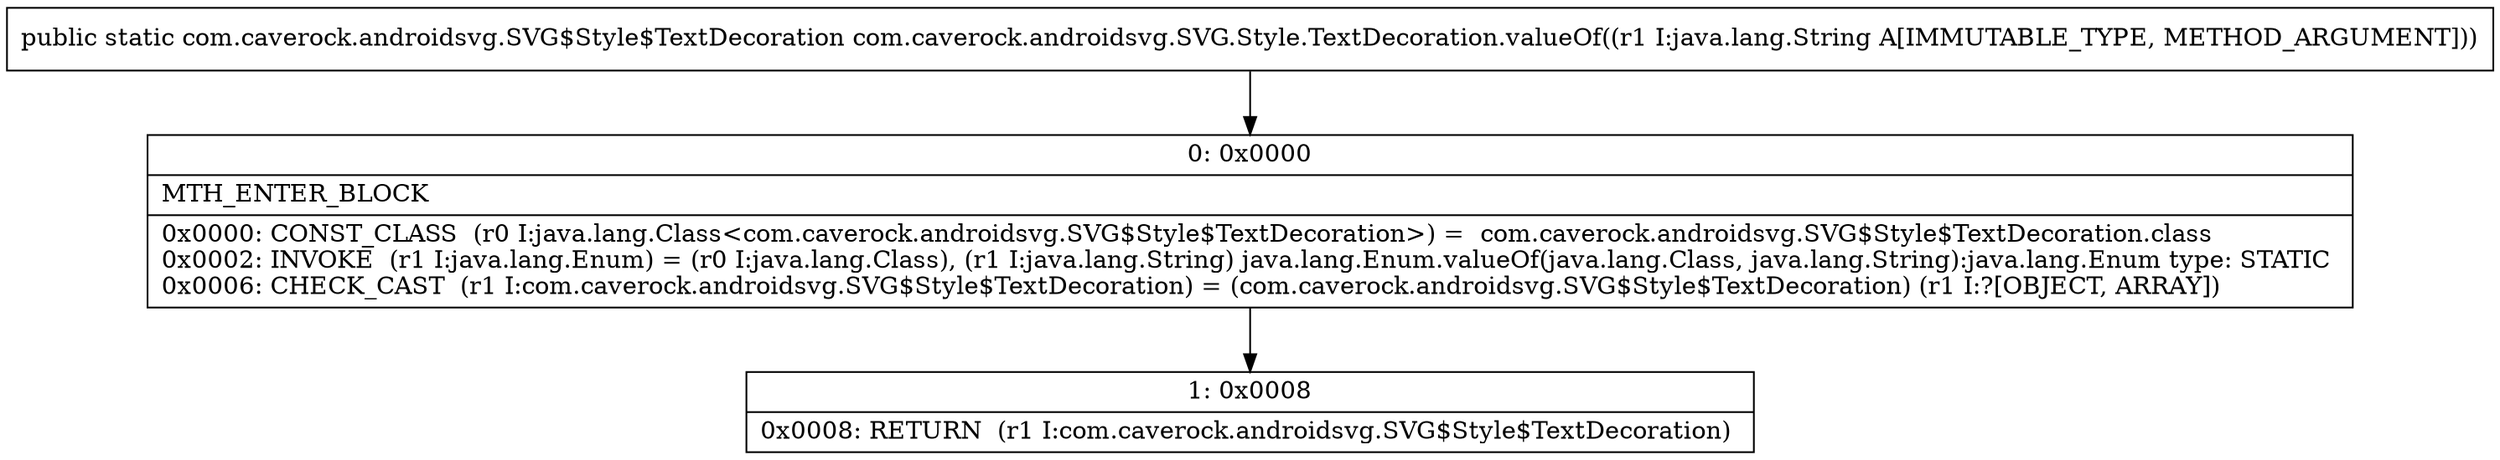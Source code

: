 digraph "CFG forcom.caverock.androidsvg.SVG.Style.TextDecoration.valueOf(Ljava\/lang\/String;)Lcom\/caverock\/androidsvg\/SVG$Style$TextDecoration;" {
Node_0 [shape=record,label="{0\:\ 0x0000|MTH_ENTER_BLOCK\l|0x0000: CONST_CLASS  (r0 I:java.lang.Class\<com.caverock.androidsvg.SVG$Style$TextDecoration\>) =  com.caverock.androidsvg.SVG$Style$TextDecoration.class \l0x0002: INVOKE  (r1 I:java.lang.Enum) = (r0 I:java.lang.Class), (r1 I:java.lang.String) java.lang.Enum.valueOf(java.lang.Class, java.lang.String):java.lang.Enum type: STATIC \l0x0006: CHECK_CAST  (r1 I:com.caverock.androidsvg.SVG$Style$TextDecoration) = (com.caverock.androidsvg.SVG$Style$TextDecoration) (r1 I:?[OBJECT, ARRAY]) \l}"];
Node_1 [shape=record,label="{1\:\ 0x0008|0x0008: RETURN  (r1 I:com.caverock.androidsvg.SVG$Style$TextDecoration) \l}"];
MethodNode[shape=record,label="{public static com.caverock.androidsvg.SVG$Style$TextDecoration com.caverock.androidsvg.SVG.Style.TextDecoration.valueOf((r1 I:java.lang.String A[IMMUTABLE_TYPE, METHOD_ARGUMENT])) }"];
MethodNode -> Node_0;
Node_0 -> Node_1;
}

